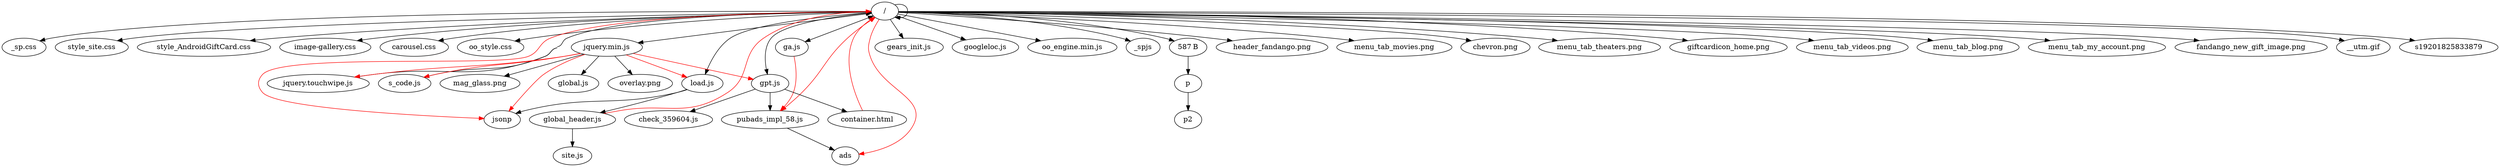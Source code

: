 strict digraph G {
ratio=compress;
concentrate=true;
"/" -> "/";
"/" -> "_sp.css";
"/" -> "style_site.css";
"/" -> "style_AndroidGiftCard.css";
"/" -> "image-gallery.css";
"/" -> "carousel.css";
"/" -> "oo_style.css";
"/" -> "jquery.min.js";
"/" -> "jquery.touchwipe.js";
"/" -> "gears_init.js";
"/" -> "googleloc.js";
"/" -> "oo_engine.min.js";
"/" -> "s_code.js";
"/" -> "_spjs";
"587 B" -> "p";
"p" -> "p2";
"/" -> "header_fandango.png";
"/" -> "menu_tab_movies.png";
"/" -> "chevron.png";
"/" -> "menu_tab_theaters.png";
"/" -> "giftcardicon_home.png";
"/" -> "menu_tab_videos.png";
"/" -> "ga.js";
"/" -> "menu_tab_blog.png";
"/" -> "menu_tab_my_account.png";
"/" -> "fandango_new_gift_image.png";
"/" -> "load.js";
"load.js" -> "jsonp";
"/" -> "__utm.gif";
"load.js" -> "global_header.js";
"global_header.js" -> "site.js";
"/" -> "gpt.js";
"jquery.min.js" -> "overlay.png";
"jquery.min.js" -> "mag_glass.png";
"jquery.min.js" -> "global.js";
"/" -> "s19201825833879";
"gpt.js" -> "pubads_impl_58.js";
"gpt.js" -> "container.html";
"gpt.js" -> "check_359604.js";
"pubads_impl_58.js" -> "ads";
"pubads_impl_58.js" -> "ads";
"/" -> "587 B";
"container.html" -> "/"[color=red];
"jquery.min.js" -> "/"[color=red];
"jquery.min.js" -> "s_code.js"[color=red];
"/" -> "pubads_impl_58.js"[color=red];
"jquery.min.js" -> "gpt.js"[color=red];
"gpt.js" -> "/"[color=red];
"jquery.min.js" -> "jquery.touchwipe.js"[color=red];
"ga.js" -> "pubads_impl_58.js"[color=red];
"ga.js" -> "/"[color=red];
"jquery.min.js" -> "/"[color=red];
"jquery.min.js" -> "load.js"[color=red];
"load.js" -> "/"[color=red];
"jquery.min.js" -> "jsonp"[color=red];
"/" -> "jsonp"[color=red];
"global_header.js" -> "/"[color=red];
"jsonp" -> "/"[color=red];
"gpt.js" -> "/"[color=red];
"pubads_impl_58.js" -> "/"[color=red];
"/" -> "ads"[color=red];
}
